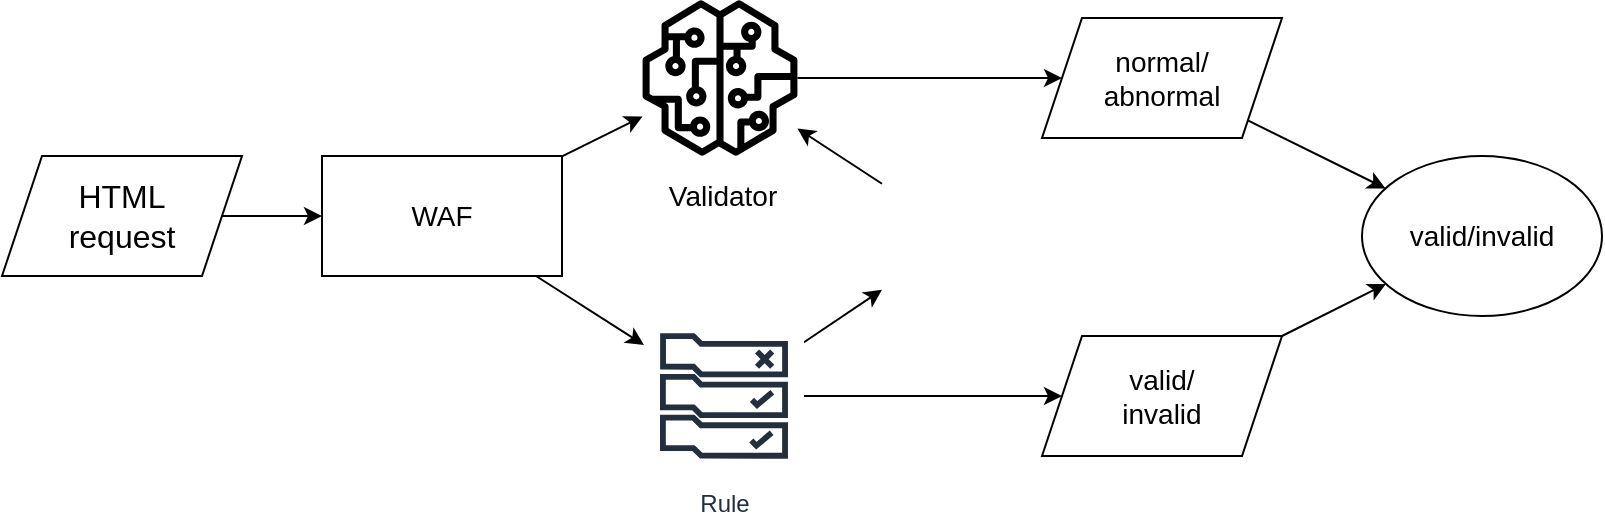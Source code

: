 <mxfile version="14.1.8" type="device"><diagram id="VeLt-6wxINzbRFh7TaEw" name="Page-1"><mxGraphModel dx="988" dy="648" grid="1" gridSize="10" guides="1" tooltips="1" connect="1" arrows="1" fold="1" page="1" pageScale="1" pageWidth="850" pageHeight="1100" math="0" shadow="0"><root><mxCell id="0"/><mxCell id="1" parent="0"/><mxCell id="e_w2peu4KgXanFBBwl7D-3" style="edgeStyle=orthogonalEdgeStyle;rounded=0;orthogonalLoop=1;jettySize=auto;html=1;" edge="1" parent="1" source="e_w2peu4KgXanFBBwl7D-1" target="e_w2peu4KgXanFBBwl7D-10"><mxGeometry relative="1" as="geometry"><mxPoint x="190" y="270" as="targetPoint"/></mxGeometry></mxCell><mxCell id="e_w2peu4KgXanFBBwl7D-1" value="&lt;font style=&quot;font-size: 16px&quot;&gt;HTML&lt;br&gt;request&lt;/font&gt;" style="shape=parallelogram;perimeter=parallelogramPerimeter;whiteSpace=wrap;html=1;fixedSize=1;" vertex="1" parent="1"><mxGeometry x="40" y="240" width="120" height="60" as="geometry"/></mxCell><mxCell id="e_w2peu4KgXanFBBwl7D-12" style="rounded=0;orthogonalLoop=1;jettySize=auto;html=1;fontSize=14;" edge="1" parent="1" source="e_w2peu4KgXanFBBwl7D-10" target="e_w2peu4KgXanFBBwl7D-18"><mxGeometry relative="1" as="geometry"><mxPoint x="360" y="320" as="targetPoint"/></mxGeometry></mxCell><mxCell id="e_w2peu4KgXanFBBwl7D-20" style="edgeStyle=none;rounded=0;orthogonalLoop=1;jettySize=auto;html=1;fontSize=14;" edge="1" parent="1" source="e_w2peu4KgXanFBBwl7D-10" target="e_w2peu4KgXanFBBwl7D-19"><mxGeometry relative="1" as="geometry"/></mxCell><mxCell id="e_w2peu4KgXanFBBwl7D-10" value="WAF" style="rounded=0;whiteSpace=wrap;html=1;fontSize=14;" vertex="1" parent="1"><mxGeometry x="200" y="240" width="120" height="60" as="geometry"/></mxCell><mxCell id="e_w2peu4KgXanFBBwl7D-15" style="rounded=0;orthogonalLoop=1;jettySize=auto;html=1;fontSize=14;" edge="1" parent="1" source="e_w2peu4KgXanFBBwl7D-18" target="e_w2peu4KgXanFBBwl7D-21"><mxGeometry relative="1" as="geometry"><mxPoint x="480" y="350" as="sourcePoint"/><mxPoint x="467.667" y="300" as="targetPoint"/></mxGeometry></mxCell><mxCell id="e_w2peu4KgXanFBBwl7D-25" style="edgeStyle=none;rounded=0;orthogonalLoop=1;jettySize=auto;html=1;fontSize=14;" edge="1" parent="1" source="e_w2peu4KgXanFBBwl7D-18" target="e_w2peu4KgXanFBBwl7D-24"><mxGeometry relative="1" as="geometry"/></mxCell><mxCell id="e_w2peu4KgXanFBBwl7D-18" value="Rule" style="outlineConnect=0;fontColor=#232F3E;gradientColor=none;strokeColor=#232F3E;fillColor=#ffffff;dashed=0;verticalLabelPosition=bottom;verticalAlign=top;align=center;html=1;fontSize=12;fontStyle=0;aspect=fixed;shape=mxgraph.aws4.resourceIcon;resIcon=mxgraph.aws4.rule_2;" vertex="1" parent="1"><mxGeometry x="361" y="320" width="80" height="80" as="geometry"/></mxCell><mxCell id="e_w2peu4KgXanFBBwl7D-26" style="edgeStyle=none;rounded=0;orthogonalLoop=1;jettySize=auto;html=1;fontSize=14;" edge="1" parent="1" source="e_w2peu4KgXanFBBwl7D-19" target="e_w2peu4KgXanFBBwl7D-23"><mxGeometry relative="1" as="geometry"/></mxCell><mxCell id="e_w2peu4KgXanFBBwl7D-19" value="" style="outlineConnect=0;fontColor=#232F3E;gradientColor=none;strokeColor=none;dashed=0;verticalLabelPosition=bottom;verticalAlign=top;align=center;html=1;fontSize=12;fontStyle=0;aspect=fixed;pointerEvents=1;shape=mxgraph.aws4.sagemaker_model;fillColor=#000000;" vertex="1" parent="1"><mxGeometry x="360" y="162" width="78" height="78" as="geometry"/></mxCell><mxCell id="e_w2peu4KgXanFBBwl7D-22" style="edgeStyle=none;rounded=0;orthogonalLoop=1;jettySize=auto;html=1;fontSize=14;" edge="1" parent="1" source="e_w2peu4KgXanFBBwl7D-21" target="e_w2peu4KgXanFBBwl7D-19"><mxGeometry relative="1" as="geometry"/></mxCell><mxCell id="e_w2peu4KgXanFBBwl7D-21" value="" style="shape=image;html=1;verticalAlign=top;verticalLabelPosition=bottom;labelBackgroundColor=#ffffff;imageAspect=0;aspect=fixed;image=https://cdn3.iconfinder.com/data/icons/dompicon-glyph-file-format-2/256/file-log-format-type-128.png;fillColor=#000000;fontSize=14;" vertex="1" parent="1"><mxGeometry x="480" y="240" width="80" height="80" as="geometry"/></mxCell><mxCell id="e_w2peu4KgXanFBBwl7D-29" style="edgeStyle=none;rounded=0;orthogonalLoop=1;jettySize=auto;html=1;fontSize=14;fontColor=#000000;" edge="1" parent="1" source="e_w2peu4KgXanFBBwl7D-23" target="e_w2peu4KgXanFBBwl7D-28"><mxGeometry relative="1" as="geometry"/></mxCell><mxCell id="e_w2peu4KgXanFBBwl7D-23" value="&lt;span style=&quot;font-size: 14px;&quot;&gt;normal/&lt;br style=&quot;font-size: 14px;&quot;&gt;&lt;/span&gt;abnormal" style="shape=parallelogram;perimeter=parallelogramPerimeter;whiteSpace=wrap;html=1;fixedSize=1;fontSize=14;" vertex="1" parent="1"><mxGeometry x="560" y="171" width="120" height="60" as="geometry"/></mxCell><mxCell id="e_w2peu4KgXanFBBwl7D-30" style="edgeStyle=none;rounded=0;orthogonalLoop=1;jettySize=auto;html=1;fontSize=14;fontColor=#000000;" edge="1" parent="1" source="e_w2peu4KgXanFBBwl7D-24" target="e_w2peu4KgXanFBBwl7D-28"><mxGeometry relative="1" as="geometry"/></mxCell><mxCell id="e_w2peu4KgXanFBBwl7D-24" value="&lt;span style=&quot;font-size: 14px&quot;&gt;valid/&lt;br style=&quot;font-size: 14px&quot;&gt;&lt;/span&gt;invalid" style="shape=parallelogram;perimeter=parallelogramPerimeter;whiteSpace=wrap;html=1;fixedSize=1;fontSize=14;" vertex="1" parent="1"><mxGeometry x="560" y="330" width="120" height="60" as="geometry"/></mxCell><mxCell id="e_w2peu4KgXanFBBwl7D-28" value="valid/invalid" style="ellipse;whiteSpace=wrap;html=1;fontSize=14;" vertex="1" parent="1"><mxGeometry x="720" y="240" width="120" height="80" as="geometry"/></mxCell><mxCell id="e_w2peu4KgXanFBBwl7D-31" value="Validator" style="text;html=1;align=center;verticalAlign=middle;resizable=0;points=[];autosize=1;fontSize=14;fontColor=#000000;" vertex="1" parent="1"><mxGeometry x="365" y="250" width="70" height="20" as="geometry"/></mxCell></root></mxGraphModel></diagram></mxfile>